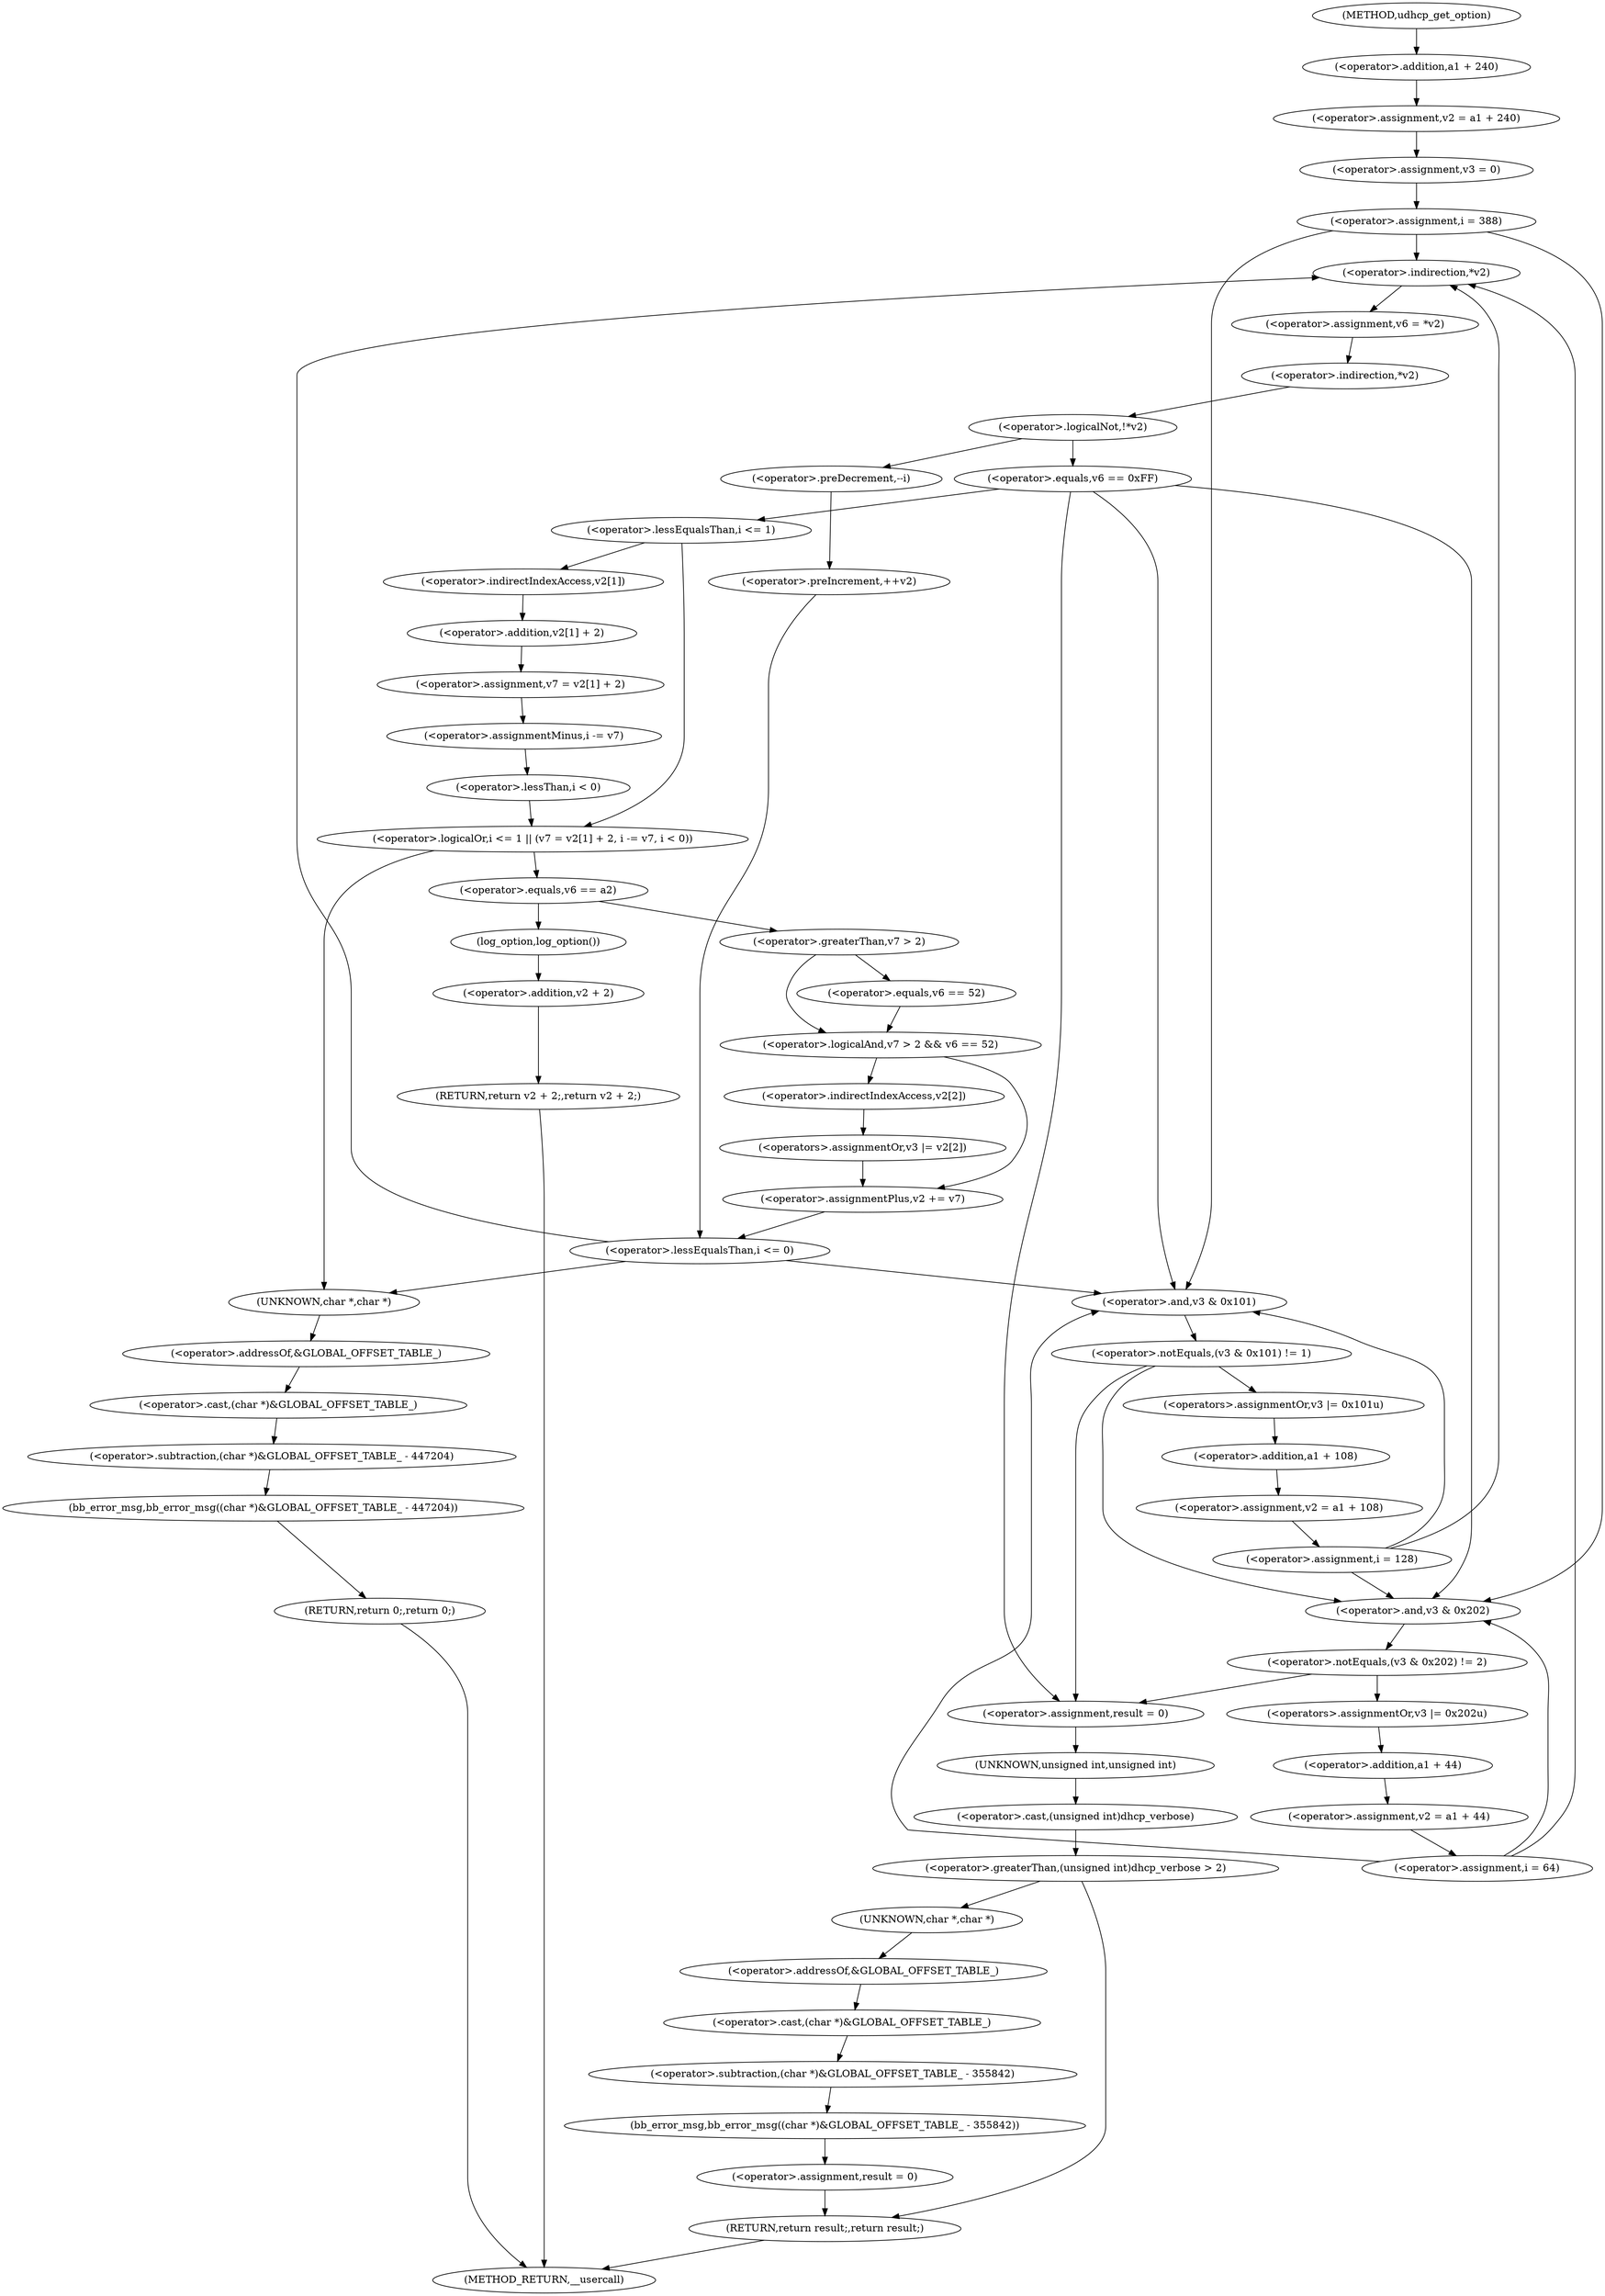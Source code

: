 digraph udhcp_get_option {  
"1000117" [label = "(<operator>.assignment,v2 = a1 + 240)" ]
"1000119" [label = "(<operator>.addition,a1 + 240)" ]
"1000122" [label = "(<operator>.assignment,v3 = 0)" ]
"1000126" [label = "(<operator>.assignment,i = 388)" ]
"1000129" [label = "(<operator>.assignment,i = 64)" ]
"1000139" [label = "(<operator>.assignment,v6 = *v2)" ]
"1000141" [label = "(<operator>.indirection,*v2)" ]
"1000144" [label = "(<operator>.logicalNot,!*v2)" ]
"1000145" [label = "(<operator>.indirection,*v2)" ]
"1000148" [label = "(<operator>.preDecrement,--i)" ]
"1000150" [label = "(<operator>.preIncrement,++v2)" ]
"1000154" [label = "(<operator>.equals,v6 == 0xFF)" ]
"1000159" [label = "(<operator>.logicalOr,i <= 1 || (v7 = v2[1] + 2, i -= v7, i < 0))" ]
"1000160" [label = "(<operator>.lessEqualsThan,i <= 1)" ]
"1000164" [label = "(<operator>.assignment,v7 = v2[1] + 2)" ]
"1000166" [label = "(<operator>.addition,v2[1] + 2)" ]
"1000167" [label = "(<operator>.indirectIndexAccess,v2[1])" ]
"1000172" [label = "(<operator>.assignmentMinus,i -= v7)" ]
"1000175" [label = "(<operator>.lessThan,i < 0)" ]
"1000180" [label = "(bb_error_msg,bb_error_msg((char *)&GLOBAL_OFFSET_TABLE_ - 447204))" ]
"1000181" [label = "(<operator>.subtraction,(char *)&GLOBAL_OFFSET_TABLE_ - 447204)" ]
"1000182" [label = "(<operator>.cast,(char *)&GLOBAL_OFFSET_TABLE_)" ]
"1000183" [label = "(UNKNOWN,char *,char *)" ]
"1000184" [label = "(<operator>.addressOf,&GLOBAL_OFFSET_TABLE_)" ]
"1000187" [label = "(RETURN,return 0;,return 0;)" ]
"1000190" [label = "(<operator>.equals,v6 == a2)" ]
"1000194" [label = "(log_option,log_option())" ]
"1000195" [label = "(RETURN,return v2 + 2;,return v2 + 2;)" ]
"1000196" [label = "(<operator>.addition,v2 + 2)" ]
"1000200" [label = "(<operator>.logicalAnd,v7 > 2 && v6 == 52)" ]
"1000201" [label = "(<operator>.greaterThan,v7 > 2)" ]
"1000204" [label = "(<operator>.equals,v6 == 52)" ]
"1000207" [label = "(<operators>.assignmentOr,v3 |= v2[2])" ]
"1000209" [label = "(<operator>.indirectIndexAccess,v2[2])" ]
"1000212" [label = "(<operator>.assignmentPlus,v2 += v7)" ]
"1000217" [label = "(<operator>.lessEqualsThan,i <= 0)" ]
"1000222" [label = "(<operator>.notEquals,(v3 & 0x101) != 1)" ]
"1000223" [label = "(<operator>.and,v3 & 0x101)" ]
"1000228" [label = "(<operators>.assignmentOr,v3 |= 0x101u)" ]
"1000231" [label = "(<operator>.assignment,v2 = a1 + 108)" ]
"1000233" [label = "(<operator>.addition,a1 + 108)" ]
"1000236" [label = "(<operator>.assignment,i = 128)" ]
"1000240" [label = "(<operator>.notEquals,(v3 & 0x202) != 2)" ]
"1000241" [label = "(<operator>.and,v3 & 0x202)" ]
"1000246" [label = "(<operators>.assignmentOr,v3 |= 0x202u)" ]
"1000249" [label = "(<operator>.assignment,v2 = a1 + 44)" ]
"1000251" [label = "(<operator>.addition,a1 + 44)" ]
"1000254" [label = "(<operator>.assignment,result = 0)" ]
"1000258" [label = "(<operator>.greaterThan,(unsigned int)dhcp_verbose > 2)" ]
"1000259" [label = "(<operator>.cast,(unsigned int)dhcp_verbose)" ]
"1000260" [label = "(UNKNOWN,unsigned int,unsigned int)" ]
"1000264" [label = "(bb_error_msg,bb_error_msg((char *)&GLOBAL_OFFSET_TABLE_ - 355842))" ]
"1000265" [label = "(<operator>.subtraction,(char *)&GLOBAL_OFFSET_TABLE_ - 355842)" ]
"1000266" [label = "(<operator>.cast,(char *)&GLOBAL_OFFSET_TABLE_)" ]
"1000267" [label = "(UNKNOWN,char *,char *)" ]
"1000268" [label = "(<operator>.addressOf,&GLOBAL_OFFSET_TABLE_)" ]
"1000271" [label = "(<operator>.assignment,result = 0)" ]
"1000274" [label = "(RETURN,return result;,return result;)" ]
"1000107" [label = "(METHOD,udhcp_get_option)" ]
"1000276" [label = "(METHOD_RETURN,__usercall)" ]
  "1000117" -> "1000122" 
  "1000119" -> "1000117" 
  "1000122" -> "1000126" 
  "1000126" -> "1000141" 
  "1000126" -> "1000223" 
  "1000126" -> "1000241" 
  "1000129" -> "1000141" 
  "1000129" -> "1000223" 
  "1000129" -> "1000241" 
  "1000139" -> "1000145" 
  "1000141" -> "1000139" 
  "1000144" -> "1000148" 
  "1000144" -> "1000154" 
  "1000145" -> "1000144" 
  "1000148" -> "1000150" 
  "1000150" -> "1000217" 
  "1000154" -> "1000223" 
  "1000154" -> "1000241" 
  "1000154" -> "1000254" 
  "1000154" -> "1000160" 
  "1000159" -> "1000183" 
  "1000159" -> "1000190" 
  "1000160" -> "1000159" 
  "1000160" -> "1000167" 
  "1000164" -> "1000172" 
  "1000166" -> "1000164" 
  "1000167" -> "1000166" 
  "1000172" -> "1000175" 
  "1000175" -> "1000159" 
  "1000180" -> "1000187" 
  "1000181" -> "1000180" 
  "1000182" -> "1000181" 
  "1000183" -> "1000184" 
  "1000184" -> "1000182" 
  "1000187" -> "1000276" 
  "1000190" -> "1000194" 
  "1000190" -> "1000201" 
  "1000194" -> "1000196" 
  "1000195" -> "1000276" 
  "1000196" -> "1000195" 
  "1000200" -> "1000209" 
  "1000200" -> "1000212" 
  "1000201" -> "1000200" 
  "1000201" -> "1000204" 
  "1000204" -> "1000200" 
  "1000207" -> "1000212" 
  "1000209" -> "1000207" 
  "1000212" -> "1000217" 
  "1000217" -> "1000141" 
  "1000217" -> "1000223" 
  "1000217" -> "1000183" 
  "1000222" -> "1000241" 
  "1000222" -> "1000254" 
  "1000222" -> "1000228" 
  "1000223" -> "1000222" 
  "1000228" -> "1000233" 
  "1000231" -> "1000236" 
  "1000233" -> "1000231" 
  "1000236" -> "1000141" 
  "1000236" -> "1000223" 
  "1000236" -> "1000241" 
  "1000240" -> "1000254" 
  "1000240" -> "1000246" 
  "1000241" -> "1000240" 
  "1000246" -> "1000251" 
  "1000249" -> "1000129" 
  "1000251" -> "1000249" 
  "1000254" -> "1000260" 
  "1000258" -> "1000267" 
  "1000258" -> "1000274" 
  "1000259" -> "1000258" 
  "1000260" -> "1000259" 
  "1000264" -> "1000271" 
  "1000265" -> "1000264" 
  "1000266" -> "1000265" 
  "1000267" -> "1000268" 
  "1000268" -> "1000266" 
  "1000271" -> "1000274" 
  "1000274" -> "1000276" 
  "1000107" -> "1000119" 
}

